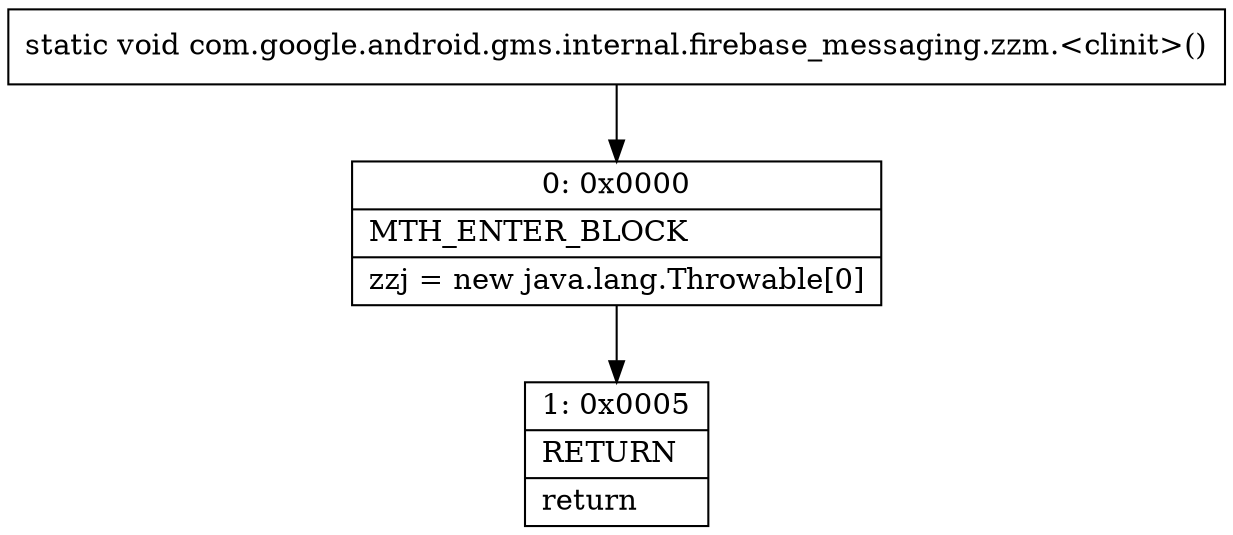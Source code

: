 digraph "CFG forcom.google.android.gms.internal.firebase_messaging.zzm.\<clinit\>()V" {
Node_0 [shape=record,label="{0\:\ 0x0000|MTH_ENTER_BLOCK\l|zzj = new java.lang.Throwable[0]\l}"];
Node_1 [shape=record,label="{1\:\ 0x0005|RETURN\l|return\l}"];
MethodNode[shape=record,label="{static void com.google.android.gms.internal.firebase_messaging.zzm.\<clinit\>() }"];
MethodNode -> Node_0;
Node_0 -> Node_1;
}

